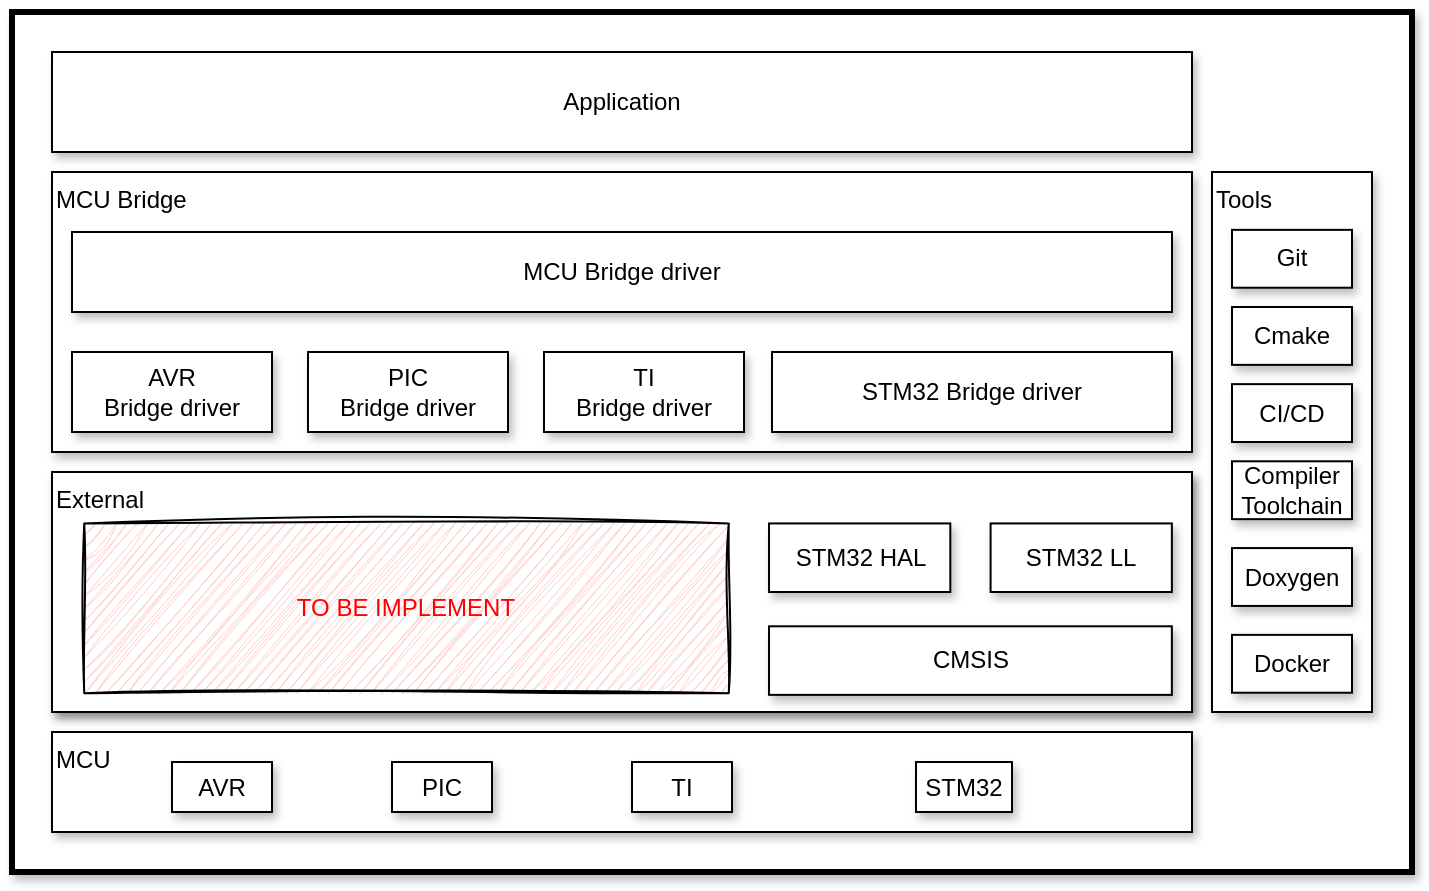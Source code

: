 <mxfile version="28.2.7">
  <diagram name="Page-1" id="p0CUqI4pmBiBIl-awD8A">
    <mxGraphModel dx="1359" dy="884" grid="1" gridSize="10" guides="1" tooltips="1" connect="1" arrows="1" fold="1" page="1" pageScale="1" pageWidth="827" pageHeight="1169" math="0" shadow="0">
      <root>
        <mxCell id="0" />
        <mxCell id="1" parent="0" />
        <mxCell id="kJSDuF47Wy-MVC1defGd-1" value="" style="rounded=0;whiteSpace=wrap;html=1;strokeWidth=3;shadow=1;fontFamily=Helvetica;glass=0;" vertex="1" parent="1">
          <mxGeometry x="170" y="210" width="700" height="430" as="geometry" />
        </mxCell>
        <mxCell id="kJSDuF47Wy-MVC1defGd-2" value="&lt;font style=&quot;color: rgb(0, 0, 0);&quot;&gt;MCU Bridge&lt;/font&gt;" style="rounded=0;whiteSpace=wrap;html=1;align=left;verticalAlign=top;fontFamily=Helvetica;shadow=1;glass=0;" vertex="1" parent="1">
          <mxGeometry x="190" y="290" width="570" height="140" as="geometry" />
        </mxCell>
        <mxCell id="kJSDuF47Wy-MVC1defGd-3" value="&lt;span&gt;MCU Bridge driver&lt;/span&gt;" style="rounded=0;whiteSpace=wrap;html=1;verticalAlign=middle;align=center;labelBackgroundColor=none;fontStyle=0;fontFamily=Helvetica;shadow=1;glass=0;" vertex="1" parent="1">
          <mxGeometry x="200" y="320" width="550" height="40" as="geometry" />
        </mxCell>
        <mxCell id="kJSDuF47Wy-MVC1defGd-4" value="&lt;span&gt;STM32 Bridge driver&lt;/span&gt;" style="rounded=0;whiteSpace=wrap;html=1;verticalAlign=middle;align=center;labelBackgroundColor=none;fontStyle=0;fontFamily=Helvetica;shadow=1;glass=0;" vertex="1" parent="1">
          <mxGeometry x="550" y="380" width="200" height="40" as="geometry" />
        </mxCell>
        <mxCell id="kJSDuF47Wy-MVC1defGd-5" value="&lt;span&gt;TI &lt;br&gt;Bridge driver&lt;/span&gt;" style="rounded=0;whiteSpace=wrap;html=1;verticalAlign=middle;align=center;labelBackgroundColor=none;fontStyle=0;fontFamily=Helvetica;shadow=1;glass=0;" vertex="1" parent="1">
          <mxGeometry x="436" y="380" width="100" height="40" as="geometry" />
        </mxCell>
        <mxCell id="kJSDuF47Wy-MVC1defGd-6" value="&lt;span&gt;PIC&lt;br&gt;Bridge driver&lt;/span&gt;" style="rounded=0;whiteSpace=wrap;html=1;verticalAlign=middle;align=center;labelBackgroundColor=none;fontStyle=0;fontFamily=Helvetica;shadow=1;glass=0;" vertex="1" parent="1">
          <mxGeometry x="318" y="380" width="100" height="40" as="geometry" />
        </mxCell>
        <mxCell id="kJSDuF47Wy-MVC1defGd-7" value="&lt;span&gt;AVR&lt;br&gt;Bridge driver&lt;/span&gt;" style="rounded=0;whiteSpace=wrap;html=1;verticalAlign=middle;align=center;labelBackgroundColor=none;fontStyle=0;fontFamily=Helvetica;shadow=1;glass=0;" vertex="1" parent="1">
          <mxGeometry x="200" y="380" width="100" height="40" as="geometry" />
        </mxCell>
        <mxCell id="kJSDuF47Wy-MVC1defGd-8" value="Application" style="rounded=0;whiteSpace=wrap;html=1;verticalAlign=middle;align=center;labelBackgroundColor=none;fontStyle=0;fontFamily=Helvetica;shadow=1;glass=0;" vertex="1" parent="1">
          <mxGeometry x="190" y="230" width="570" height="50" as="geometry" />
        </mxCell>
        <mxCell id="kJSDuF47Wy-MVC1defGd-9" value="" style="group;shadow=1;fontFamily=Helvetica;rounded=0;glass=0;" vertex="1" connectable="0" parent="1">
          <mxGeometry x="190" y="570" width="570" height="50" as="geometry" />
        </mxCell>
        <mxCell id="kJSDuF47Wy-MVC1defGd-10" value="&lt;span&gt;MCU&lt;/span&gt;" style="rounded=0;whiteSpace=wrap;html=1;verticalAlign=top;align=left;labelBackgroundColor=none;fontStyle=0;fontFamily=Helvetica;shadow=1;glass=0;" vertex="1" parent="kJSDuF47Wy-MVC1defGd-9">
          <mxGeometry width="570.0" height="50" as="geometry" />
        </mxCell>
        <mxCell id="kJSDuF47Wy-MVC1defGd-11" value="AVR" style="rounded=0;whiteSpace=wrap;html=1;fontFamily=Helvetica;shadow=1;glass=0;" vertex="1" parent="kJSDuF47Wy-MVC1defGd-9">
          <mxGeometry x="60" y="15" width="50" height="25" as="geometry" />
        </mxCell>
        <mxCell id="kJSDuF47Wy-MVC1defGd-12" value="PIC" style="rounded=0;whiteSpace=wrap;html=1;fontFamily=Helvetica;shadow=1;glass=0;" vertex="1" parent="kJSDuF47Wy-MVC1defGd-9">
          <mxGeometry x="170" y="15" width="50" height="25" as="geometry" />
        </mxCell>
        <mxCell id="kJSDuF47Wy-MVC1defGd-13" value="TI" style="rounded=0;whiteSpace=wrap;html=1;fontFamily=Helvetica;shadow=1;glass=0;" vertex="1" parent="kJSDuF47Wy-MVC1defGd-9">
          <mxGeometry x="290" y="15" width="50" height="25" as="geometry" />
        </mxCell>
        <mxCell id="kJSDuF47Wy-MVC1defGd-14" value="STM32" style="rounded=0;whiteSpace=wrap;html=1;fontFamily=Helvetica;shadow=1;glass=0;" vertex="1" parent="kJSDuF47Wy-MVC1defGd-9">
          <mxGeometry x="432" y="15" width="48" height="25" as="geometry" />
        </mxCell>
        <mxCell id="kJSDuF47Wy-MVC1defGd-15" value="" style="group;shadow=1;fontFamily=Helvetica;fillColor=#FFCCCC;strokeColor=#ae4132;rounded=0;glass=0;" connectable="0" vertex="1" parent="1">
          <mxGeometry x="190" y="440" width="570" height="120" as="geometry" />
        </mxCell>
        <mxCell id="kJSDuF47Wy-MVC1defGd-16" value="&lt;font style=&quot;color: rgb(0, 0, 0);&quot;&gt;External&lt;/font&gt;" style="rounded=0;whiteSpace=wrap;html=1;align=left;verticalAlign=top;shadow=1;fontFamily=Helvetica;glass=0;" vertex="1" parent="kJSDuF47Wy-MVC1defGd-15">
          <mxGeometry width="570" height="120" as="geometry" />
        </mxCell>
        <mxCell id="kJSDuF47Wy-MVC1defGd-17" value="&lt;span&gt;STM32 HAL&lt;/span&gt;" style="rounded=0;whiteSpace=wrap;html=1;verticalAlign=middle;align=center;labelBackgroundColor=none;fontStyle=0;fontFamily=Helvetica;shadow=1;glass=0;" vertex="1" parent="kJSDuF47Wy-MVC1defGd-15">
          <mxGeometry x="358.516" y="25.714" width="90.636" height="34.286" as="geometry" />
        </mxCell>
        <mxCell id="kJSDuF47Wy-MVC1defGd-18" value="&lt;span&gt;STM32 LL&lt;/span&gt;" style="rounded=0;whiteSpace=wrap;html=1;verticalAlign=middle;align=center;labelBackgroundColor=none;fontStyle=0;fontFamily=Helvetica;shadow=1;glass=0;" vertex="1" parent="kJSDuF47Wy-MVC1defGd-15">
          <mxGeometry x="469.293" y="25.714" width="90.636" height="34.286" as="geometry" />
        </mxCell>
        <mxCell id="kJSDuF47Wy-MVC1defGd-19" value="&lt;span&gt;CMSIS&lt;/span&gt;" style="rounded=0;whiteSpace=wrap;html=1;verticalAlign=middle;align=center;labelBackgroundColor=none;fontStyle=0;fontFamily=Helvetica;shadow=1;glass=0;" vertex="1" parent="kJSDuF47Wy-MVC1defGd-15">
          <mxGeometry x="358.516" y="77.143" width="201.413" height="34.286" as="geometry" />
        </mxCell>
        <mxCell id="kJSDuF47Wy-MVC1defGd-20" value="&lt;font style=&quot;color: rgb(255, 0, 0);&quot;&gt;TO BE IMPLEMENT&lt;/font&gt;" style="rounded=0;whiteSpace=wrap;html=1;textShadow=0;fontFamily=Helvetica;shadow=0;glass=0;fillColor=#FFCCCC;sketch=1;curveFitting=1;jiggle=2;" vertex="1" parent="kJSDuF47Wy-MVC1defGd-15">
          <mxGeometry x="16.113" y="25.714" width="322.261" height="84.857" as="geometry" />
        </mxCell>
        <mxCell id="kJSDuF47Wy-MVC1defGd-21" value="" style="group" vertex="1" connectable="0" parent="1">
          <mxGeometry x="770" y="290" width="80" height="270" as="geometry" />
        </mxCell>
        <mxCell id="kJSDuF47Wy-MVC1defGd-22" value="Tools" style="rounded=0;whiteSpace=wrap;html=1;align=left;verticalAlign=top;fontFamily=Helvetica;shadow=1;glass=0;" vertex="1" parent="kJSDuF47Wy-MVC1defGd-21">
          <mxGeometry width="80" height="270" as="geometry" />
        </mxCell>
        <mxCell id="kJSDuF47Wy-MVC1defGd-23" value="Git" style="rounded=0;whiteSpace=wrap;html=1;fontFamily=Helvetica;shadow=1;glass=0;" vertex="1" parent="kJSDuF47Wy-MVC1defGd-21">
          <mxGeometry x="10" y="28.929" width="60" height="28.929" as="geometry" />
        </mxCell>
        <mxCell id="kJSDuF47Wy-MVC1defGd-24" value="Cmake" style="rounded=0;whiteSpace=wrap;html=1;fontFamily=Helvetica;shadow=1;glass=0;" vertex="1" parent="kJSDuF47Wy-MVC1defGd-21">
          <mxGeometry x="10" y="67.5" width="60" height="28.929" as="geometry" />
        </mxCell>
        <mxCell id="kJSDuF47Wy-MVC1defGd-25" value="CI/CD" style="rounded=0;whiteSpace=wrap;html=1;fontFamily=Helvetica;shadow=1;glass=0;" vertex="1" parent="kJSDuF47Wy-MVC1defGd-21">
          <mxGeometry x="10" y="106.071" width="60" height="28.929" as="geometry" />
        </mxCell>
        <mxCell id="kJSDuF47Wy-MVC1defGd-26" value="Compiler&lt;div&gt;Toolchain&lt;/div&gt;" style="rounded=0;whiteSpace=wrap;html=1;fontFamily=Helvetica;shadow=1;glass=0;" vertex="1" parent="kJSDuF47Wy-MVC1defGd-21">
          <mxGeometry x="10" y="144.643" width="60" height="28.929" as="geometry" />
        </mxCell>
        <mxCell id="kJSDuF47Wy-MVC1defGd-27" value="Doxygen" style="rounded=0;whiteSpace=wrap;html=1;fontFamily=Helvetica;shadow=1;glass=0;" vertex="1" parent="kJSDuF47Wy-MVC1defGd-21">
          <mxGeometry x="10" y="188.036" width="60" height="28.929" as="geometry" />
        </mxCell>
        <mxCell id="kJSDuF47Wy-MVC1defGd-28" value="Docker" style="rounded=0;whiteSpace=wrap;html=1;fontFamily=Helvetica;shadow=1;glass=0;" vertex="1" parent="kJSDuF47Wy-MVC1defGd-21">
          <mxGeometry x="10" y="231.429" width="60" height="28.929" as="geometry" />
        </mxCell>
      </root>
    </mxGraphModel>
  </diagram>
</mxfile>
